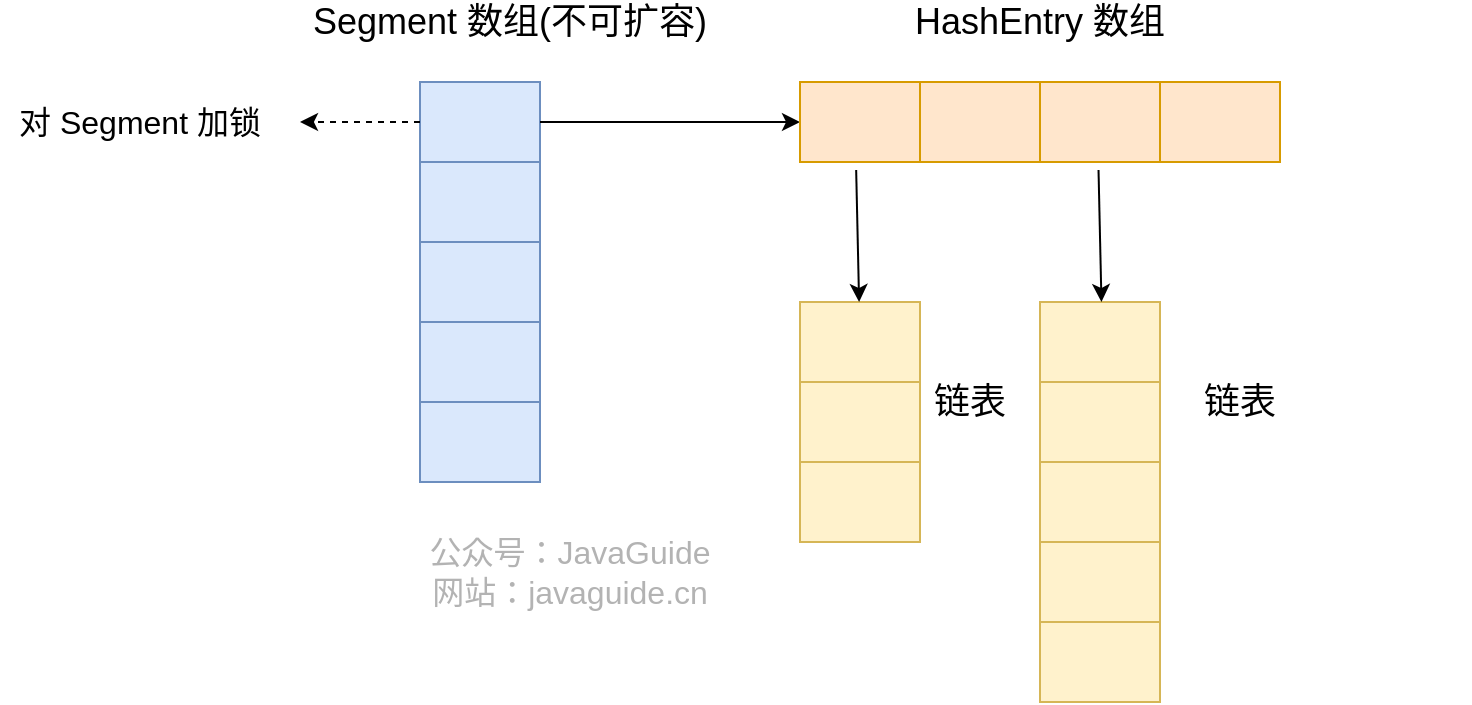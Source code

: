 <mxfile version="13.4.5" type="device"><diagram id="oZhQm8CpKlBOiSaDXld-" name="Page-1"><mxGraphModel dx="1106" dy="997" grid="1" gridSize="10" guides="1" tooltips="1" connect="1" arrows="1" fold="1" page="1" pageScale="1" pageWidth="1169" pageHeight="1654" math="0" shadow="0"><root><mxCell id="0"/><mxCell id="1" parent="0"/><mxCell id="ge41ZmxET2QgmCgTwwVL-1" value="" style="shape=table;html=1;whiteSpace=wrap;startSize=0;container=1;collapsible=0;childLayout=tableLayout;sketch=0;fillColor=#dae8fc;strokeColor=#6c8ebf;rounded=1;" parent="1" vertex="1"><mxGeometry x="290" y="370" width="60" height="200" as="geometry"/></mxCell><mxCell id="ge41ZmxET2QgmCgTwwVL-2" value="" style="shape=partialRectangle;html=1;whiteSpace=wrap;collapsible=0;dropTarget=0;pointerEvents=0;fillColor=none;top=0;left=0;bottom=0;right=0;points=[[0,0.5],[1,0.5]];portConstraint=eastwest;sketch=0;" parent="ge41ZmxET2QgmCgTwwVL-1" vertex="1"><mxGeometry width="60" height="40" as="geometry"/></mxCell><mxCell id="ge41ZmxET2QgmCgTwwVL-3" value="" style="shape=partialRectangle;html=1;whiteSpace=wrap;connectable=0;overflow=hidden;fillColor=none;top=0;left=0;bottom=0;right=0;sketch=0;" parent="ge41ZmxET2QgmCgTwwVL-2" vertex="1"><mxGeometry width="60" height="40" as="geometry"/></mxCell><mxCell id="ge41ZmxET2QgmCgTwwVL-4" value="" style="shape=partialRectangle;html=1;whiteSpace=wrap;collapsible=0;dropTarget=0;pointerEvents=0;fillColor=none;top=0;left=0;bottom=0;right=0;points=[[0,0.5],[1,0.5]];portConstraint=eastwest;sketch=0;" parent="ge41ZmxET2QgmCgTwwVL-1" vertex="1"><mxGeometry y="40" width="60" height="40" as="geometry"/></mxCell><mxCell id="ge41ZmxET2QgmCgTwwVL-5" value="" style="shape=partialRectangle;html=1;whiteSpace=wrap;connectable=0;overflow=hidden;fillColor=none;top=0;left=0;bottom=0;right=0;sketch=0;" parent="ge41ZmxET2QgmCgTwwVL-4" vertex="1"><mxGeometry width="60" height="40" as="geometry"/></mxCell><mxCell id="ge41ZmxET2QgmCgTwwVL-6" value="" style="shape=partialRectangle;html=1;whiteSpace=wrap;collapsible=0;dropTarget=0;pointerEvents=0;fillColor=none;top=0;left=0;bottom=0;right=0;points=[[0,0.5],[1,0.5]];portConstraint=eastwest;sketch=0;" parent="ge41ZmxET2QgmCgTwwVL-1" vertex="1"><mxGeometry y="80" width="60" height="40" as="geometry"/></mxCell><mxCell id="ge41ZmxET2QgmCgTwwVL-7" value="" style="shape=partialRectangle;html=1;whiteSpace=wrap;connectable=0;overflow=hidden;fillColor=none;top=0;left=0;bottom=0;right=0;sketch=0;" parent="ge41ZmxET2QgmCgTwwVL-6" vertex="1"><mxGeometry width="60" height="40" as="geometry"/></mxCell><mxCell id="ge41ZmxET2QgmCgTwwVL-8" value="" style="shape=partialRectangle;html=1;whiteSpace=wrap;collapsible=0;dropTarget=0;pointerEvents=0;fillColor=none;top=0;left=0;bottom=0;right=0;points=[[0,0.5],[1,0.5]];portConstraint=eastwest;sketch=0;" parent="ge41ZmxET2QgmCgTwwVL-1" vertex="1"><mxGeometry y="120" width="60" height="40" as="geometry"/></mxCell><mxCell id="ge41ZmxET2QgmCgTwwVL-9" value="" style="shape=partialRectangle;html=1;whiteSpace=wrap;connectable=0;overflow=hidden;fillColor=none;top=0;left=0;bottom=0;right=0;sketch=0;" parent="ge41ZmxET2QgmCgTwwVL-8" vertex="1"><mxGeometry width="60" height="40" as="geometry"/></mxCell><mxCell id="ge41ZmxET2QgmCgTwwVL-10" value="" style="shape=partialRectangle;html=1;whiteSpace=wrap;collapsible=0;dropTarget=0;pointerEvents=0;fillColor=none;top=0;left=0;bottom=0;right=0;points=[[0,0.5],[1,0.5]];portConstraint=eastwest;sketch=0;" parent="ge41ZmxET2QgmCgTwwVL-1" vertex="1"><mxGeometry y="160" width="60" height="40" as="geometry"/></mxCell><mxCell id="ge41ZmxET2QgmCgTwwVL-11" value="" style="shape=partialRectangle;html=1;whiteSpace=wrap;connectable=0;overflow=hidden;fillColor=none;top=0;left=0;bottom=0;right=0;sketch=0;" parent="ge41ZmxET2QgmCgTwwVL-10" vertex="1"><mxGeometry width="60" height="40" as="geometry"/></mxCell><mxCell id="ge41ZmxET2QgmCgTwwVL-12" value="&lt;font style=&quot;font-size: 18px&quot;&gt;Segment 数组(不可扩容)&lt;/font&gt;" style="text;html=1;strokeColor=none;fillColor=none;align=center;verticalAlign=middle;whiteSpace=wrap;rounded=0;sketch=0;" parent="1" vertex="1"><mxGeometry x="220" y="330" width="230" height="20" as="geometry"/></mxCell><mxCell id="ge41ZmxET2QgmCgTwwVL-17" style="edgeStyle=orthogonalEdgeStyle;rounded=0;orthogonalLoop=1;jettySize=auto;html=1;entryX=0;entryY=0.5;entryDx=0;entryDy=0;sketch=0;" parent="1" source="ge41ZmxET2QgmCgTwwVL-2" target="ge41ZmxET2QgmCgTwwVL-14" edge="1"><mxGeometry relative="1" as="geometry"/></mxCell><mxCell id="ge41ZmxET2QgmCgTwwVL-23" value="公众号：JavaGuide&lt;br style=&quot;font-size: 16px;&quot;&gt;网站：javaguide.cn" style="text;html=1;strokeColor=none;fillColor=none;align=center;verticalAlign=middle;whiteSpace=wrap;rounded=0;labelBackgroundColor=none;fontSize=16;fontColor=#B3B3B3;rotation=0;sketch=0;shadow=0;" parent="1" vertex="1"><mxGeometry x="280" y="610" width="170" height="10" as="geometry"/></mxCell><mxCell id="ge41ZmxET2QgmCgTwwVL-55" value="&lt;font style=&quot;font-size: 18px&quot;&gt;HashEntry 数组&lt;/font&gt;" style="text;html=1;strokeColor=none;fillColor=none;align=center;verticalAlign=middle;whiteSpace=wrap;rounded=0;sketch=0;" parent="1" vertex="1"><mxGeometry x="485" y="330" width="230" height="20" as="geometry"/></mxCell><mxCell id="ge41ZmxET2QgmCgTwwVL-13" value="" style="shape=table;html=1;whiteSpace=wrap;startSize=0;container=1;collapsible=0;childLayout=tableLayout;rounded=1;strokeColor=#d79b00;fillColor=#ffe6cc;sketch=0;" parent="1" vertex="1"><mxGeometry x="480" y="370" width="240" height="40" as="geometry"/></mxCell><mxCell id="ge41ZmxET2QgmCgTwwVL-14" value="" style="shape=partialRectangle;html=1;whiteSpace=wrap;collapsible=0;dropTarget=0;pointerEvents=0;fillColor=none;top=0;left=0;bottom=0;right=0;points=[[0,0.5],[1,0.5]];portConstraint=eastwest;sketch=0;" parent="ge41ZmxET2QgmCgTwwVL-13" vertex="1"><mxGeometry width="240" height="40" as="geometry"/></mxCell><mxCell id="ge41ZmxET2QgmCgTwwVL-53" style="shape=partialRectangle;html=1;whiteSpace=wrap;connectable=0;overflow=hidden;fillColor=none;top=0;left=0;bottom=0;right=0;sketch=0;" parent="ge41ZmxET2QgmCgTwwVL-14" vertex="1"><mxGeometry width="60" height="40" as="geometry"/></mxCell><mxCell id="ge41ZmxET2QgmCgTwwVL-15" value="" style="shape=partialRectangle;html=1;whiteSpace=wrap;connectable=0;overflow=hidden;fillColor=none;top=0;left=0;bottom=0;right=0;sketch=0;" parent="ge41ZmxET2QgmCgTwwVL-14" vertex="1"><mxGeometry x="60" width="60" height="40" as="geometry"/></mxCell><mxCell id="ge41ZmxET2QgmCgTwwVL-16" value="" style="shape=partialRectangle;html=1;whiteSpace=wrap;connectable=0;overflow=hidden;fillColor=none;top=0;left=0;bottom=0;right=0;sketch=0;" parent="ge41ZmxET2QgmCgTwwVL-14" vertex="1"><mxGeometry x="120" width="60" height="40" as="geometry"/></mxCell><mxCell id="ge41ZmxET2QgmCgTwwVL-56" style="shape=partialRectangle;html=1;whiteSpace=wrap;connectable=0;overflow=hidden;fillColor=none;top=0;left=0;bottom=0;right=0;sketch=0;" parent="ge41ZmxET2QgmCgTwwVL-14" vertex="1"><mxGeometry x="180" width="60" height="40" as="geometry"/></mxCell><mxCell id="ge41ZmxET2QgmCgTwwVL-66" value="" style="shape=table;html=1;whiteSpace=wrap;startSize=0;container=1;collapsible=0;childLayout=tableLayout;sketch=0;fillColor=#fff2cc;strokeColor=#d6b656;rounded=1;" parent="1" vertex="1"><mxGeometry x="480" y="480" width="60" height="120" as="geometry"/></mxCell><mxCell id="ge41ZmxET2QgmCgTwwVL-71" value="" style="shape=partialRectangle;html=1;whiteSpace=wrap;collapsible=0;dropTarget=0;pointerEvents=0;fillColor=none;top=0;left=0;bottom=0;right=0;points=[[0,0.5],[1,0.5]];portConstraint=eastwest;sketch=0;" parent="ge41ZmxET2QgmCgTwwVL-66" vertex="1"><mxGeometry width="60" height="40" as="geometry"/></mxCell><mxCell id="ge41ZmxET2QgmCgTwwVL-72" value="" style="shape=partialRectangle;html=1;whiteSpace=wrap;connectable=0;overflow=hidden;fillColor=none;top=0;left=0;bottom=0;right=0;sketch=0;" parent="ge41ZmxET2QgmCgTwwVL-71" vertex="1"><mxGeometry width="60" height="40" as="geometry"/></mxCell><mxCell id="ge41ZmxET2QgmCgTwwVL-73" value="" style="shape=partialRectangle;html=1;whiteSpace=wrap;collapsible=0;dropTarget=0;pointerEvents=0;fillColor=none;top=0;left=0;bottom=0;right=0;points=[[0,0.5],[1,0.5]];portConstraint=eastwest;sketch=0;" parent="ge41ZmxET2QgmCgTwwVL-66" vertex="1"><mxGeometry y="40" width="60" height="40" as="geometry"/></mxCell><mxCell id="ge41ZmxET2QgmCgTwwVL-74" value="" style="shape=partialRectangle;html=1;whiteSpace=wrap;connectable=0;overflow=hidden;fillColor=none;top=0;left=0;bottom=0;right=0;sketch=0;" parent="ge41ZmxET2QgmCgTwwVL-73" vertex="1"><mxGeometry width="60" height="40" as="geometry"/></mxCell><mxCell id="ge41ZmxET2QgmCgTwwVL-75" value="" style="shape=partialRectangle;html=1;whiteSpace=wrap;collapsible=0;dropTarget=0;pointerEvents=0;fillColor=none;top=0;left=0;bottom=0;right=0;points=[[0,0.5],[1,0.5]];portConstraint=eastwest;sketch=0;" parent="ge41ZmxET2QgmCgTwwVL-66" vertex="1"><mxGeometry y="80" width="60" height="40" as="geometry"/></mxCell><mxCell id="ge41ZmxET2QgmCgTwwVL-76" value="" style="shape=partialRectangle;html=1;whiteSpace=wrap;connectable=0;overflow=hidden;fillColor=none;top=0;left=0;bottom=0;right=0;sketch=0;" parent="ge41ZmxET2QgmCgTwwVL-75" vertex="1"><mxGeometry width="60" height="40" as="geometry"/></mxCell><mxCell id="ge41ZmxET2QgmCgTwwVL-86" value="" style="shape=table;html=1;whiteSpace=wrap;startSize=0;container=1;collapsible=0;childLayout=tableLayout;sketch=0;fillColor=#fff2cc;strokeColor=#d6b656;rounded=1;" parent="1" vertex="1"><mxGeometry x="600" y="480" width="60" height="200" as="geometry"/></mxCell><mxCell id="ge41ZmxET2QgmCgTwwVL-87" value="" style="shape=partialRectangle;html=1;whiteSpace=wrap;collapsible=0;dropTarget=0;pointerEvents=0;fillColor=none;top=0;left=0;bottom=0;right=0;points=[[0,0.5],[1,0.5]];portConstraint=eastwest;sketch=0;" parent="ge41ZmxET2QgmCgTwwVL-86" vertex="1"><mxGeometry width="60" height="40" as="geometry"/></mxCell><mxCell id="ge41ZmxET2QgmCgTwwVL-88" value="" style="shape=partialRectangle;html=1;whiteSpace=wrap;connectable=0;overflow=hidden;fillColor=none;top=0;left=0;bottom=0;right=0;sketch=0;" parent="ge41ZmxET2QgmCgTwwVL-87" vertex="1"><mxGeometry width="60" height="40" as="geometry"/></mxCell><mxCell id="ge41ZmxET2QgmCgTwwVL-89" value="" style="shape=partialRectangle;html=1;whiteSpace=wrap;collapsible=0;dropTarget=0;pointerEvents=0;fillColor=none;top=0;left=0;bottom=0;right=0;points=[[0,0.5],[1,0.5]];portConstraint=eastwest;sketch=0;" parent="ge41ZmxET2QgmCgTwwVL-86" vertex="1"><mxGeometry y="40" width="60" height="40" as="geometry"/></mxCell><mxCell id="ge41ZmxET2QgmCgTwwVL-90" value="" style="shape=partialRectangle;html=1;whiteSpace=wrap;connectable=0;overflow=hidden;fillColor=none;top=0;left=0;bottom=0;right=0;sketch=0;" parent="ge41ZmxET2QgmCgTwwVL-89" vertex="1"><mxGeometry width="60" height="40" as="geometry"/></mxCell><mxCell id="ge41ZmxET2QgmCgTwwVL-91" value="" style="shape=partialRectangle;html=1;whiteSpace=wrap;collapsible=0;dropTarget=0;pointerEvents=0;fillColor=none;top=0;left=0;bottom=0;right=0;points=[[0,0.5],[1,0.5]];portConstraint=eastwest;sketch=0;" parent="ge41ZmxET2QgmCgTwwVL-86" vertex="1"><mxGeometry y="80" width="60" height="40" as="geometry"/></mxCell><mxCell id="ge41ZmxET2QgmCgTwwVL-92" value="" style="shape=partialRectangle;html=1;whiteSpace=wrap;connectable=0;overflow=hidden;fillColor=none;top=0;left=0;bottom=0;right=0;sketch=0;" parent="ge41ZmxET2QgmCgTwwVL-91" vertex="1"><mxGeometry width="60" height="40" as="geometry"/></mxCell><mxCell id="ge41ZmxET2QgmCgTwwVL-93" style="shape=partialRectangle;html=1;whiteSpace=wrap;collapsible=0;dropTarget=0;pointerEvents=0;fillColor=none;top=0;left=0;bottom=0;right=0;points=[[0,0.5],[1,0.5]];portConstraint=eastwest;sketch=0;" parent="ge41ZmxET2QgmCgTwwVL-86" vertex="1"><mxGeometry y="120" width="60" height="40" as="geometry"/></mxCell><mxCell id="ge41ZmxET2QgmCgTwwVL-94" style="shape=partialRectangle;html=1;whiteSpace=wrap;connectable=0;overflow=hidden;fillColor=none;top=0;left=0;bottom=0;right=0;sketch=0;" parent="ge41ZmxET2QgmCgTwwVL-93" vertex="1"><mxGeometry width="60" height="40" as="geometry"/></mxCell><mxCell id="ge41ZmxET2QgmCgTwwVL-95" style="shape=partialRectangle;html=1;whiteSpace=wrap;collapsible=0;dropTarget=0;pointerEvents=0;fillColor=none;top=0;left=0;bottom=0;right=0;points=[[0,0.5],[1,0.5]];portConstraint=eastwest;sketch=0;" parent="ge41ZmxET2QgmCgTwwVL-86" vertex="1"><mxGeometry y="160" width="60" height="40" as="geometry"/></mxCell><mxCell id="ge41ZmxET2QgmCgTwwVL-96" style="shape=partialRectangle;html=1;whiteSpace=wrap;connectable=0;overflow=hidden;fillColor=none;top=0;left=0;bottom=0;right=0;sketch=0;" parent="ge41ZmxET2QgmCgTwwVL-95" vertex="1"><mxGeometry width="60" height="40" as="geometry"/></mxCell><mxCell id="ge41ZmxET2QgmCgTwwVL-97" value="" style="endArrow=classic;html=1;exitX=0.117;exitY=1.1;exitDx=0;exitDy=0;exitPerimeter=0;sketch=0;" parent="1" source="ge41ZmxET2QgmCgTwwVL-13" target="ge41ZmxET2QgmCgTwwVL-71" edge="1"><mxGeometry width="50" height="50" relative="1" as="geometry"><mxPoint x="510" y="480" as="sourcePoint"/><mxPoint x="560" y="430" as="targetPoint"/></mxGeometry></mxCell><mxCell id="ge41ZmxET2QgmCgTwwVL-98" value="" style="endArrow=classic;html=1;exitX=0.117;exitY=1.1;exitDx=0;exitDy=0;exitPerimeter=0;sketch=0;" parent="1" edge="1"><mxGeometry width="50" height="50" relative="1" as="geometry"><mxPoint x="629.26" y="414" as="sourcePoint"/><mxPoint x="630.733" y="480" as="targetPoint"/></mxGeometry></mxCell><mxCell id="ge41ZmxET2QgmCgTwwVL-99" value="&lt;font style=&quot;font-size: 18px&quot;&gt;链表&lt;/font&gt;" style="text;html=1;strokeColor=none;fillColor=none;align=center;verticalAlign=middle;whiteSpace=wrap;rounded=0;sketch=0;" parent="1" vertex="1"><mxGeometry x="450" y="520" width="230" height="20" as="geometry"/></mxCell><mxCell id="ge41ZmxET2QgmCgTwwVL-100" value="&lt;font style=&quot;font-size: 18px&quot;&gt;链表&lt;/font&gt;" style="text;html=1;strokeColor=none;fillColor=none;align=center;verticalAlign=middle;whiteSpace=wrap;rounded=0;sketch=0;" parent="1" vertex="1"><mxGeometry x="585" y="520" width="230" height="20" as="geometry"/></mxCell><mxCell id="ge41ZmxET2QgmCgTwwVL-101" value="对 Segment 加锁" style="text;html=1;strokeColor=none;fillColor=none;align=center;verticalAlign=middle;whiteSpace=wrap;rounded=0;fontSize=16;sketch=0;" parent="1" vertex="1"><mxGeometry x="80" y="380" width="140" height="20" as="geometry"/></mxCell><mxCell id="ge41ZmxET2QgmCgTwwVL-104" style="edgeStyle=orthogonalEdgeStyle;rounded=0;orthogonalLoop=1;jettySize=auto;html=1;sketch=0;dashed=1;" parent="1" source="ge41ZmxET2QgmCgTwwVL-2" edge="1"><mxGeometry relative="1" as="geometry"><mxPoint x="230" y="390" as="targetPoint"/></mxGeometry></mxCell></root></mxGraphModel></diagram></mxfile>